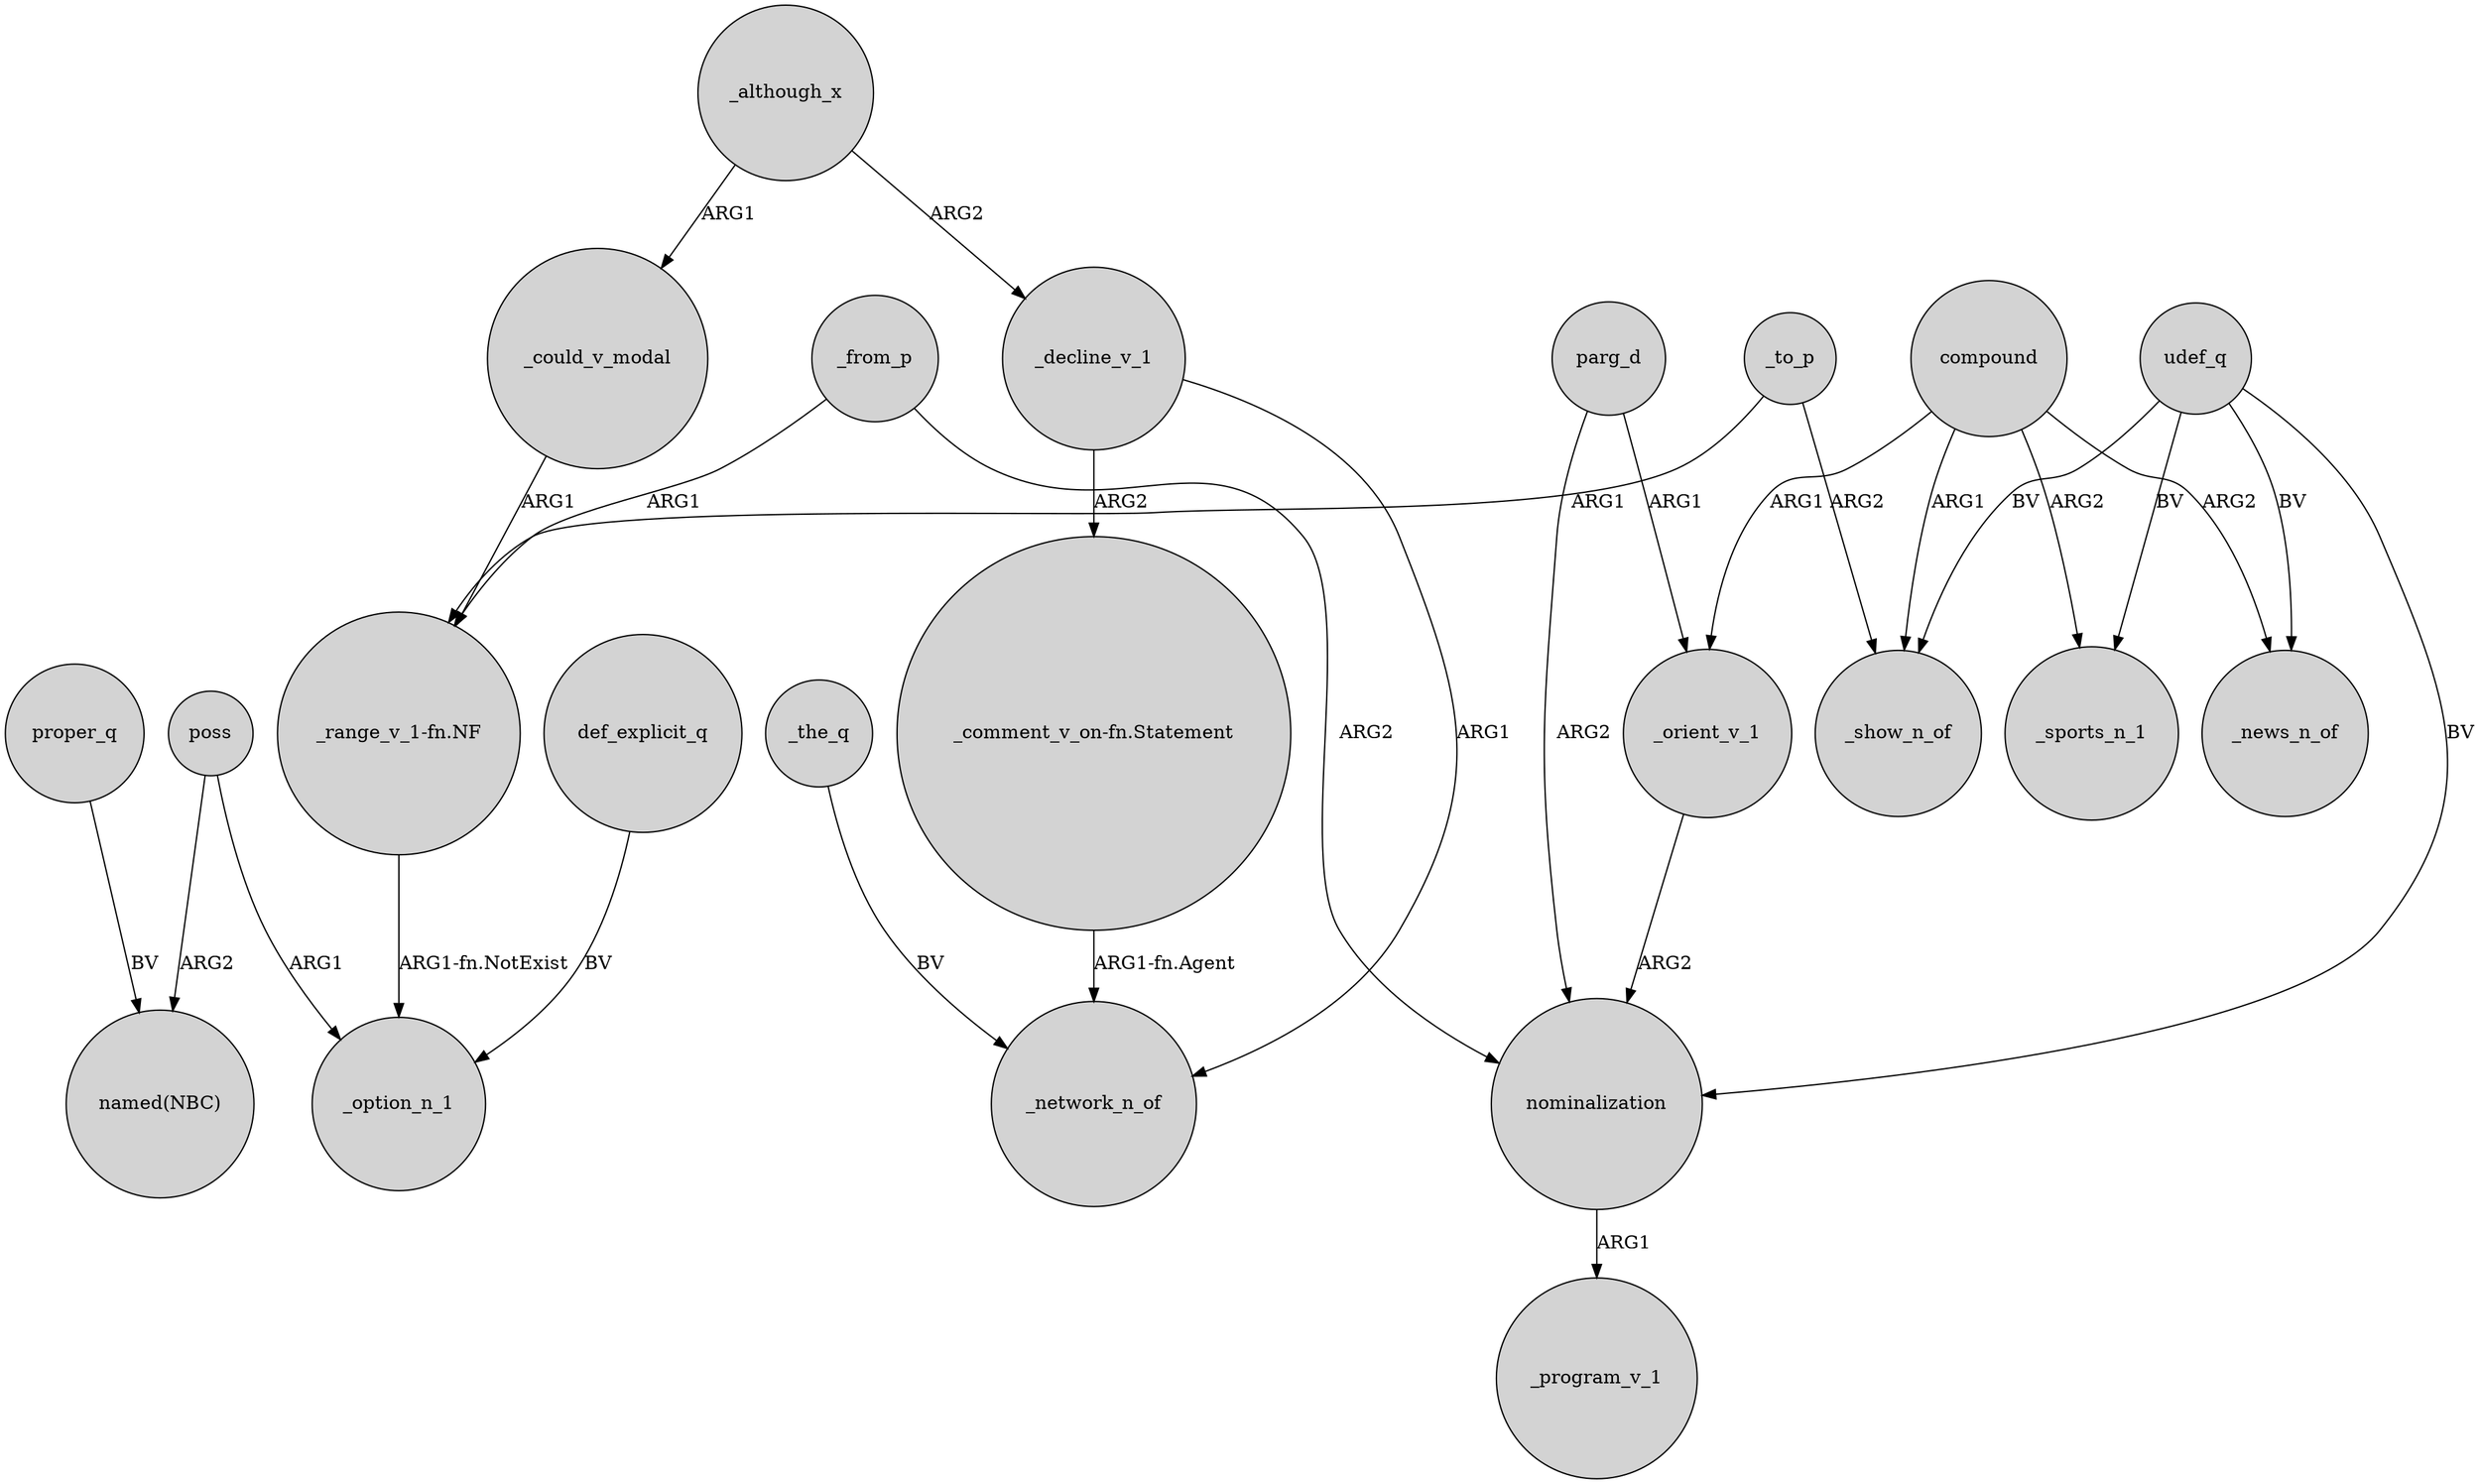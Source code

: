 digraph {
	node [shape=circle style=filled]
	proper_q -> "named(NBC)" [label=BV]
	_although_x -> _decline_v_1 [label=ARG2]
	parg_d -> _orient_v_1 [label=ARG1]
	udef_q -> _show_n_of [label=BV]
	_could_v_modal -> "_range_v_1-fn.NF" [label=ARG1]
	_although_x -> _could_v_modal [label=ARG1]
	_to_p -> "_range_v_1-fn.NF" [label=ARG1]
	poss -> "named(NBC)" [label=ARG2]
	_to_p -> _show_n_of [label=ARG2]
	nominalization -> _program_v_1 [label=ARG1]
	"_range_v_1-fn.NF" -> _option_n_1 [label="ARG1-fn.NotExist"]
	_decline_v_1 -> "_comment_v_on-fn.Statement" [label=ARG2]
	"_comment_v_on-fn.Statement" -> _network_n_of [label="ARG1-fn.Agent"]
	_decline_v_1 -> _network_n_of [label=ARG1]
	poss -> _option_n_1 [label=ARG1]
	compound -> _show_n_of [label=ARG1]
	_the_q -> _network_n_of [label=BV]
	parg_d -> nominalization [label=ARG2]
	compound -> _news_n_of [label=ARG2]
	udef_q -> nominalization [label=BV]
	compound -> _orient_v_1 [label=ARG1]
	_from_p -> nominalization [label=ARG2]
	compound -> _sports_n_1 [label=ARG2]
	udef_q -> _news_n_of [label=BV]
	_from_p -> "_range_v_1-fn.NF" [label=ARG1]
	_orient_v_1 -> nominalization [label=ARG2]
	def_explicit_q -> _option_n_1 [label=BV]
	udef_q -> _sports_n_1 [label=BV]
}
